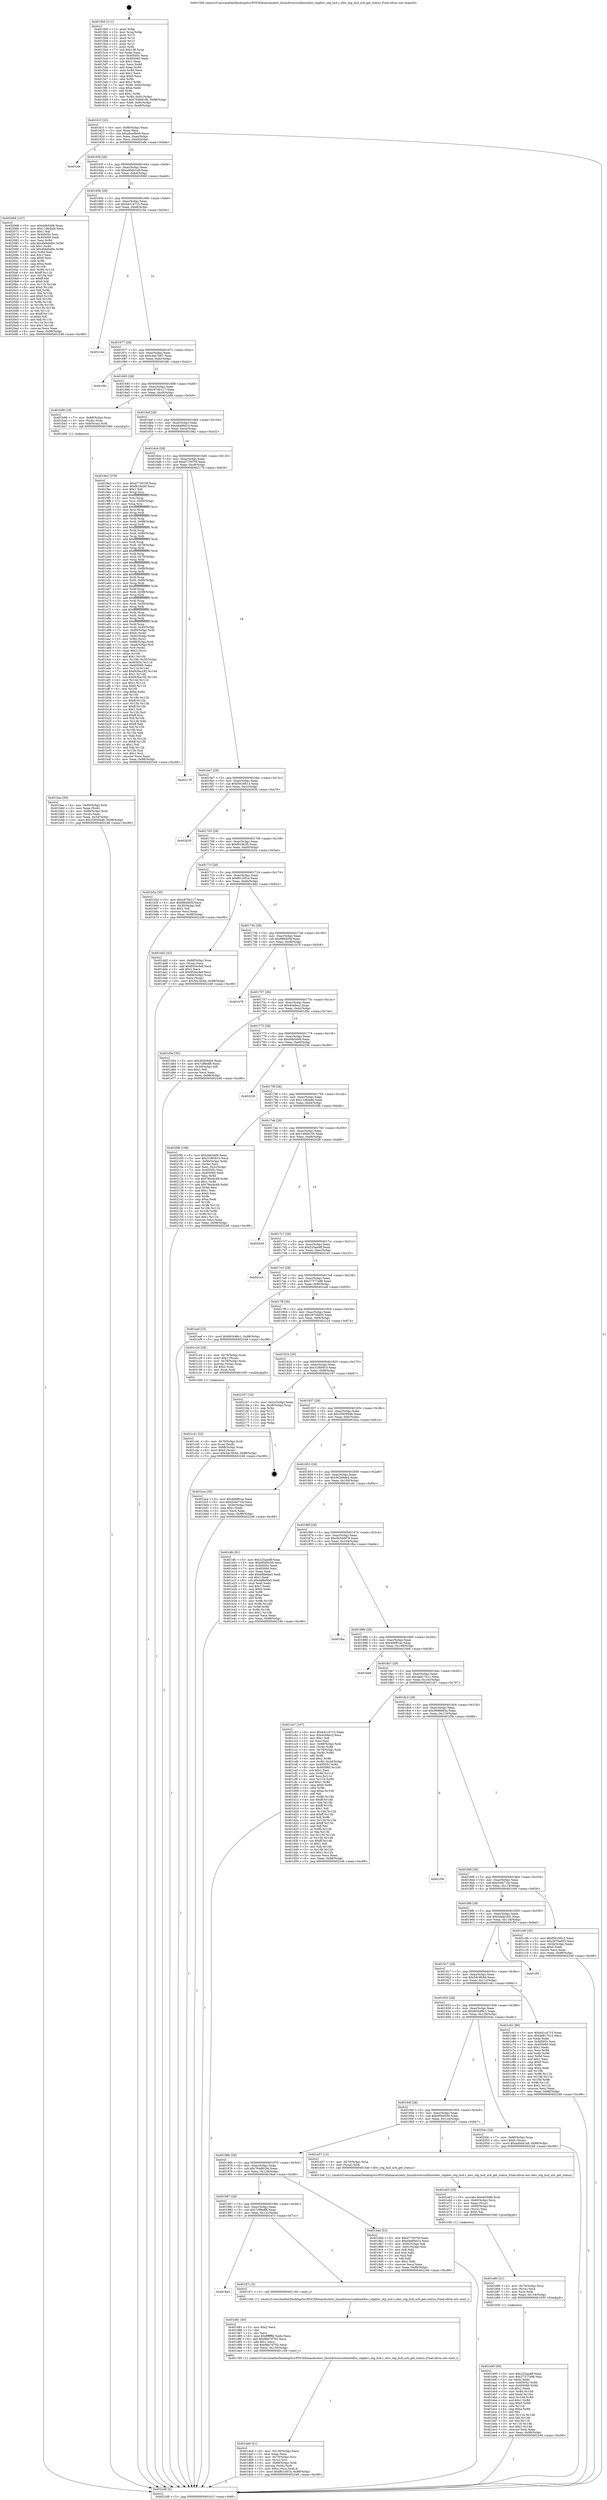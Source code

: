 digraph "0x4015b0" {
  label = "0x4015b0 (/mnt/c/Users/mathe/Desktop/tcc/POCII/binaries/extr_linuxdriversusbhostdwc_otgdwc_otg_hcd.c_dwc_otg_hcd_urb_get_status_Final-ollvm.out::main(0))"
  labelloc = "t"
  node[shape=record]

  Entry [label="",width=0.3,height=0.3,shape=circle,fillcolor=black,style=filled]
  "0x40161f" [label="{
     0x40161f [32]\l
     | [instrs]\l
     &nbsp;&nbsp;0x40161f \<+6\>: mov -0x98(%rbp),%eax\l
     &nbsp;&nbsp;0x401625 \<+2\>: mov %eax,%ecx\l
     &nbsp;&nbsp;0x401627 \<+6\>: sub $0xa8ce9bb9,%ecx\l
     &nbsp;&nbsp;0x40162d \<+6\>: mov %eax,-0xac(%rbp)\l
     &nbsp;&nbsp;0x401633 \<+6\>: mov %ecx,-0xb0(%rbp)\l
     &nbsp;&nbsp;0x401639 \<+6\>: je 0000000000401efe \<main+0x94e\>\l
  }"]
  "0x401efe" [label="{
     0x401efe\l
  }", style=dashed]
  "0x40163f" [label="{
     0x40163f [28]\l
     | [instrs]\l
     &nbsp;&nbsp;0x40163f \<+5\>: jmp 0000000000401644 \<main+0x94\>\l
     &nbsp;&nbsp;0x401644 \<+6\>: mov -0xac(%rbp),%eax\l
     &nbsp;&nbsp;0x40164a \<+5\>: sub $0xad0d41a8,%eax\l
     &nbsp;&nbsp;0x40164f \<+6\>: mov %eax,-0xb4(%rbp)\l
     &nbsp;&nbsp;0x401655 \<+6\>: je 0000000000402068 \<main+0xab8\>\l
  }"]
  Exit [label="",width=0.3,height=0.3,shape=circle,fillcolor=black,style=filled,peripheries=2]
  "0x402068" [label="{
     0x402068 [147]\l
     | [instrs]\l
     &nbsp;&nbsp;0x402068 \<+5\>: mov $0xd4b5406,%eax\l
     &nbsp;&nbsp;0x40206d \<+5\>: mov $0x11d64afd,%ecx\l
     &nbsp;&nbsp;0x402072 \<+2\>: mov $0x1,%dl\l
     &nbsp;&nbsp;0x402074 \<+7\>: mov 0x40505c,%esi\l
     &nbsp;&nbsp;0x40207b \<+7\>: mov 0x405060,%edi\l
     &nbsp;&nbsp;0x402082 \<+3\>: mov %esi,%r8d\l
     &nbsp;&nbsp;0x402085 \<+7\>: add $0x4b9ebd0c,%r8d\l
     &nbsp;&nbsp;0x40208c \<+4\>: sub $0x1,%r8d\l
     &nbsp;&nbsp;0x402090 \<+7\>: sub $0x4b9ebd0c,%r8d\l
     &nbsp;&nbsp;0x402097 \<+4\>: imul %r8d,%esi\l
     &nbsp;&nbsp;0x40209b \<+3\>: and $0x1,%esi\l
     &nbsp;&nbsp;0x40209e \<+3\>: cmp $0x0,%esi\l
     &nbsp;&nbsp;0x4020a1 \<+4\>: sete %r9b\l
     &nbsp;&nbsp;0x4020a5 \<+3\>: cmp $0xa,%edi\l
     &nbsp;&nbsp;0x4020a8 \<+4\>: setl %r10b\l
     &nbsp;&nbsp;0x4020ac \<+3\>: mov %r9b,%r11b\l
     &nbsp;&nbsp;0x4020af \<+4\>: xor $0xff,%r11b\l
     &nbsp;&nbsp;0x4020b3 \<+3\>: mov %r10b,%bl\l
     &nbsp;&nbsp;0x4020b6 \<+3\>: xor $0xff,%bl\l
     &nbsp;&nbsp;0x4020b9 \<+3\>: xor $0x0,%dl\l
     &nbsp;&nbsp;0x4020bc \<+3\>: mov %r11b,%r14b\l
     &nbsp;&nbsp;0x4020bf \<+4\>: and $0x0,%r14b\l
     &nbsp;&nbsp;0x4020c3 \<+3\>: and %dl,%r9b\l
     &nbsp;&nbsp;0x4020c6 \<+3\>: mov %bl,%r15b\l
     &nbsp;&nbsp;0x4020c9 \<+4\>: and $0x0,%r15b\l
     &nbsp;&nbsp;0x4020cd \<+3\>: and %dl,%r10b\l
     &nbsp;&nbsp;0x4020d0 \<+3\>: or %r9b,%r14b\l
     &nbsp;&nbsp;0x4020d3 \<+3\>: or %r10b,%r15b\l
     &nbsp;&nbsp;0x4020d6 \<+3\>: xor %r15b,%r14b\l
     &nbsp;&nbsp;0x4020d9 \<+3\>: or %bl,%r11b\l
     &nbsp;&nbsp;0x4020dc \<+4\>: xor $0xff,%r11b\l
     &nbsp;&nbsp;0x4020e0 \<+3\>: or $0x0,%dl\l
     &nbsp;&nbsp;0x4020e3 \<+3\>: and %dl,%r11b\l
     &nbsp;&nbsp;0x4020e6 \<+3\>: or %r11b,%r14b\l
     &nbsp;&nbsp;0x4020e9 \<+4\>: test $0x1,%r14b\l
     &nbsp;&nbsp;0x4020ed \<+3\>: cmovne %ecx,%eax\l
     &nbsp;&nbsp;0x4020f0 \<+6\>: mov %eax,-0x98(%rbp)\l
     &nbsp;&nbsp;0x4020f6 \<+5\>: jmp 0000000000402248 \<main+0xc98\>\l
  }"]
  "0x40165b" [label="{
     0x40165b [28]\l
     | [instrs]\l
     &nbsp;&nbsp;0x40165b \<+5\>: jmp 0000000000401660 \<main+0xb0\>\l
     &nbsp;&nbsp;0x401660 \<+6\>: mov -0xac(%rbp),%eax\l
     &nbsp;&nbsp;0x401666 \<+5\>: sub $0xb41c4715,%eax\l
     &nbsp;&nbsp;0x40166b \<+6\>: mov %eax,-0xb8(%rbp)\l
     &nbsp;&nbsp;0x401671 \<+6\>: je 00000000004021be \<main+0xc0e\>\l
  }"]
  "0x401e95" [label="{
     0x401e95 [90]\l
     | [instrs]\l
     &nbsp;&nbsp;0x401e95 \<+5\>: mov $0x225aa4ff,%eax\l
     &nbsp;&nbsp;0x401e9a \<+5\>: mov $0x27377a98,%esi\l
     &nbsp;&nbsp;0x401e9f \<+2\>: xor %edx,%edx\l
     &nbsp;&nbsp;0x401ea1 \<+8\>: mov 0x40505c,%r8d\l
     &nbsp;&nbsp;0x401ea9 \<+8\>: mov 0x405060,%r9d\l
     &nbsp;&nbsp;0x401eb1 \<+3\>: sub $0x1,%edx\l
     &nbsp;&nbsp;0x401eb4 \<+3\>: mov %r8d,%r10d\l
     &nbsp;&nbsp;0x401eb7 \<+3\>: add %edx,%r10d\l
     &nbsp;&nbsp;0x401eba \<+4\>: imul %r10d,%r8d\l
     &nbsp;&nbsp;0x401ebe \<+4\>: and $0x1,%r8d\l
     &nbsp;&nbsp;0x401ec2 \<+4\>: cmp $0x0,%r8d\l
     &nbsp;&nbsp;0x401ec6 \<+4\>: sete %r11b\l
     &nbsp;&nbsp;0x401eca \<+4\>: cmp $0xa,%r9d\l
     &nbsp;&nbsp;0x401ece \<+3\>: setl %bl\l
     &nbsp;&nbsp;0x401ed1 \<+3\>: mov %r11b,%r14b\l
     &nbsp;&nbsp;0x401ed4 \<+3\>: and %bl,%r14b\l
     &nbsp;&nbsp;0x401ed7 \<+3\>: xor %bl,%r11b\l
     &nbsp;&nbsp;0x401eda \<+3\>: or %r11b,%r14b\l
     &nbsp;&nbsp;0x401edd \<+4\>: test $0x1,%r14b\l
     &nbsp;&nbsp;0x401ee1 \<+3\>: cmovne %esi,%eax\l
     &nbsp;&nbsp;0x401ee4 \<+6\>: mov %eax,-0x98(%rbp)\l
     &nbsp;&nbsp;0x401eea \<+5\>: jmp 0000000000402248 \<main+0xc98\>\l
  }"]
  "0x4021be" [label="{
     0x4021be\l
  }", style=dashed]
  "0x401677" [label="{
     0x401677 [28]\l
     | [instrs]\l
     &nbsp;&nbsp;0x401677 \<+5\>: jmp 000000000040167c \<main+0xcc\>\l
     &nbsp;&nbsp;0x40167c \<+6\>: mov -0xac(%rbp),%eax\l
     &nbsp;&nbsp;0x401682 \<+5\>: sub $0xc4ab7b87,%eax\l
     &nbsp;&nbsp;0x401687 \<+6\>: mov %eax,-0xbc(%rbp)\l
     &nbsp;&nbsp;0x40168d \<+6\>: je 0000000000401fdc \<main+0xa2c\>\l
  }"]
  "0x401e80" [label="{
     0x401e80 [21]\l
     | [instrs]\l
     &nbsp;&nbsp;0x401e80 \<+4\>: mov -0x70(%rbp),%rcx\l
     &nbsp;&nbsp;0x401e84 \<+3\>: mov (%rcx),%rcx\l
     &nbsp;&nbsp;0x401e87 \<+3\>: mov %rcx,%rdi\l
     &nbsp;&nbsp;0x401e8a \<+6\>: mov %eax,-0x134(%rbp)\l
     &nbsp;&nbsp;0x401e90 \<+5\>: call 0000000000401030 \<free@plt\>\l
     | [calls]\l
     &nbsp;&nbsp;0x401030 \{1\} (unknown)\l
  }"]
  "0x401fdc" [label="{
     0x401fdc\l
  }", style=dashed]
  "0x401693" [label="{
     0x401693 [28]\l
     | [instrs]\l
     &nbsp;&nbsp;0x401693 \<+5\>: jmp 0000000000401698 \<main+0xe8\>\l
     &nbsp;&nbsp;0x401698 \<+6\>: mov -0xac(%rbp),%eax\l
     &nbsp;&nbsp;0x40169e \<+5\>: sub $0xc870b117,%eax\l
     &nbsp;&nbsp;0x4016a3 \<+6\>: mov %eax,-0xc0(%rbp)\l
     &nbsp;&nbsp;0x4016a9 \<+6\>: je 0000000000401b99 \<main+0x5e9\>\l
  }"]
  "0x401e63" [label="{
     0x401e63 [29]\l
     | [instrs]\l
     &nbsp;&nbsp;0x401e63 \<+10\>: movabs $0x4030d6,%rdi\l
     &nbsp;&nbsp;0x401e6d \<+4\>: mov -0x60(%rbp),%rcx\l
     &nbsp;&nbsp;0x401e71 \<+2\>: mov %eax,(%rcx)\l
     &nbsp;&nbsp;0x401e73 \<+4\>: mov -0x60(%rbp),%rcx\l
     &nbsp;&nbsp;0x401e77 \<+2\>: mov (%rcx),%esi\l
     &nbsp;&nbsp;0x401e79 \<+2\>: mov $0x0,%al\l
     &nbsp;&nbsp;0x401e7b \<+5\>: call 0000000000401040 \<printf@plt\>\l
     | [calls]\l
     &nbsp;&nbsp;0x401040 \{1\} (unknown)\l
  }"]
  "0x401b99" [label="{
     0x401b99 [19]\l
     | [instrs]\l
     &nbsp;&nbsp;0x401b99 \<+7\>: mov -0x88(%rbp),%rax\l
     &nbsp;&nbsp;0x401ba0 \<+3\>: mov (%rax),%rax\l
     &nbsp;&nbsp;0x401ba3 \<+4\>: mov 0x8(%rax),%rdi\l
     &nbsp;&nbsp;0x401ba7 \<+5\>: call 0000000000401060 \<atoi@plt\>\l
     | [calls]\l
     &nbsp;&nbsp;0x401060 \{1\} (unknown)\l
  }"]
  "0x4016af" [label="{
     0x4016af [28]\l
     | [instrs]\l
     &nbsp;&nbsp;0x4016af \<+5\>: jmp 00000000004016b4 \<main+0x104\>\l
     &nbsp;&nbsp;0x4016b4 \<+6\>: mov -0xac(%rbp),%eax\l
     &nbsp;&nbsp;0x4016ba \<+5\>: sub $0xd4a69d14,%eax\l
     &nbsp;&nbsp;0x4016bf \<+6\>: mov %eax,-0xc4(%rbp)\l
     &nbsp;&nbsp;0x4016c5 \<+6\>: je 00000000004019e2 \<main+0x432\>\l
  }"]
  "0x401da9" [label="{
     0x401da9 [41]\l
     | [instrs]\l
     &nbsp;&nbsp;0x401da9 \<+6\>: mov -0x130(%rbp),%ecx\l
     &nbsp;&nbsp;0x401daf \<+3\>: imul %eax,%ecx\l
     &nbsp;&nbsp;0x401db2 \<+4\>: mov -0x70(%rbp),%rsi\l
     &nbsp;&nbsp;0x401db6 \<+3\>: mov (%rsi),%rsi\l
     &nbsp;&nbsp;0x401db9 \<+4\>: mov -0x68(%rbp),%rdi\l
     &nbsp;&nbsp;0x401dbd \<+3\>: movslq (%rdi),%rdi\l
     &nbsp;&nbsp;0x401dc0 \<+3\>: mov %ecx,(%rsi,%rdi,4)\l
     &nbsp;&nbsp;0x401dc3 \<+10\>: movl $0xf81c0f1d,-0x98(%rbp)\l
     &nbsp;&nbsp;0x401dcd \<+5\>: jmp 0000000000402248 \<main+0xc98\>\l
  }"]
  "0x4019e2" [label="{
     0x4019e2 [376]\l
     | [instrs]\l
     &nbsp;&nbsp;0x4019e2 \<+5\>: mov $0xd775070f,%eax\l
     &nbsp;&nbsp;0x4019e7 \<+5\>: mov $0xf61fe2f5,%ecx\l
     &nbsp;&nbsp;0x4019ec \<+2\>: mov $0x1,%dl\l
     &nbsp;&nbsp;0x4019ee \<+3\>: mov %rsp,%rsi\l
     &nbsp;&nbsp;0x4019f1 \<+4\>: add $0xfffffffffffffff0,%rsi\l
     &nbsp;&nbsp;0x4019f5 \<+3\>: mov %rsi,%rsp\l
     &nbsp;&nbsp;0x4019f8 \<+7\>: mov %rsi,-0x90(%rbp)\l
     &nbsp;&nbsp;0x4019ff \<+3\>: mov %rsp,%rsi\l
     &nbsp;&nbsp;0x401a02 \<+4\>: add $0xfffffffffffffff0,%rsi\l
     &nbsp;&nbsp;0x401a06 \<+3\>: mov %rsi,%rsp\l
     &nbsp;&nbsp;0x401a09 \<+3\>: mov %rsp,%rdi\l
     &nbsp;&nbsp;0x401a0c \<+4\>: add $0xfffffffffffffff0,%rdi\l
     &nbsp;&nbsp;0x401a10 \<+3\>: mov %rdi,%rsp\l
     &nbsp;&nbsp;0x401a13 \<+7\>: mov %rdi,-0x88(%rbp)\l
     &nbsp;&nbsp;0x401a1a \<+3\>: mov %rsp,%rdi\l
     &nbsp;&nbsp;0x401a1d \<+4\>: add $0xfffffffffffffff0,%rdi\l
     &nbsp;&nbsp;0x401a21 \<+3\>: mov %rdi,%rsp\l
     &nbsp;&nbsp;0x401a24 \<+4\>: mov %rdi,-0x80(%rbp)\l
     &nbsp;&nbsp;0x401a28 \<+3\>: mov %rsp,%rdi\l
     &nbsp;&nbsp;0x401a2b \<+4\>: add $0xfffffffffffffff0,%rdi\l
     &nbsp;&nbsp;0x401a2f \<+3\>: mov %rdi,%rsp\l
     &nbsp;&nbsp;0x401a32 \<+4\>: mov %rdi,-0x78(%rbp)\l
     &nbsp;&nbsp;0x401a36 \<+3\>: mov %rsp,%rdi\l
     &nbsp;&nbsp;0x401a39 \<+4\>: add $0xfffffffffffffff0,%rdi\l
     &nbsp;&nbsp;0x401a3d \<+3\>: mov %rdi,%rsp\l
     &nbsp;&nbsp;0x401a40 \<+4\>: mov %rdi,-0x70(%rbp)\l
     &nbsp;&nbsp;0x401a44 \<+3\>: mov %rsp,%rdi\l
     &nbsp;&nbsp;0x401a47 \<+4\>: add $0xfffffffffffffff0,%rdi\l
     &nbsp;&nbsp;0x401a4b \<+3\>: mov %rdi,%rsp\l
     &nbsp;&nbsp;0x401a4e \<+4\>: mov %rdi,-0x68(%rbp)\l
     &nbsp;&nbsp;0x401a52 \<+3\>: mov %rsp,%rdi\l
     &nbsp;&nbsp;0x401a55 \<+4\>: add $0xfffffffffffffff0,%rdi\l
     &nbsp;&nbsp;0x401a59 \<+3\>: mov %rdi,%rsp\l
     &nbsp;&nbsp;0x401a5c \<+4\>: mov %rdi,-0x60(%rbp)\l
     &nbsp;&nbsp;0x401a60 \<+3\>: mov %rsp,%rdi\l
     &nbsp;&nbsp;0x401a63 \<+4\>: add $0xfffffffffffffff0,%rdi\l
     &nbsp;&nbsp;0x401a67 \<+3\>: mov %rdi,%rsp\l
     &nbsp;&nbsp;0x401a6a \<+4\>: mov %rdi,-0x58(%rbp)\l
     &nbsp;&nbsp;0x401a6e \<+3\>: mov %rsp,%rdi\l
     &nbsp;&nbsp;0x401a71 \<+4\>: add $0xfffffffffffffff0,%rdi\l
     &nbsp;&nbsp;0x401a75 \<+3\>: mov %rdi,%rsp\l
     &nbsp;&nbsp;0x401a78 \<+4\>: mov %rdi,-0x50(%rbp)\l
     &nbsp;&nbsp;0x401a7c \<+3\>: mov %rsp,%rdi\l
     &nbsp;&nbsp;0x401a7f \<+4\>: add $0xfffffffffffffff0,%rdi\l
     &nbsp;&nbsp;0x401a83 \<+3\>: mov %rdi,%rsp\l
     &nbsp;&nbsp;0x401a86 \<+4\>: mov %rdi,-0x48(%rbp)\l
     &nbsp;&nbsp;0x401a8a \<+3\>: mov %rsp,%rdi\l
     &nbsp;&nbsp;0x401a8d \<+4\>: add $0xfffffffffffffff0,%rdi\l
     &nbsp;&nbsp;0x401a91 \<+3\>: mov %rdi,%rsp\l
     &nbsp;&nbsp;0x401a94 \<+4\>: mov %rdi,-0x40(%rbp)\l
     &nbsp;&nbsp;0x401a98 \<+7\>: mov -0x90(%rbp),%rdi\l
     &nbsp;&nbsp;0x401a9f \<+6\>: movl $0x0,(%rdi)\l
     &nbsp;&nbsp;0x401aa5 \<+7\>: mov -0x9c(%rbp),%r8d\l
     &nbsp;&nbsp;0x401aac \<+3\>: mov %r8d,(%rsi)\l
     &nbsp;&nbsp;0x401aaf \<+7\>: mov -0x88(%rbp),%rdi\l
     &nbsp;&nbsp;0x401ab6 \<+7\>: mov -0xa8(%rbp),%r9\l
     &nbsp;&nbsp;0x401abd \<+3\>: mov %r9,(%rdi)\l
     &nbsp;&nbsp;0x401ac0 \<+3\>: cmpl $0x2,(%rsi)\l
     &nbsp;&nbsp;0x401ac3 \<+4\>: setne %r10b\l
     &nbsp;&nbsp;0x401ac7 \<+4\>: and $0x1,%r10b\l
     &nbsp;&nbsp;0x401acb \<+4\>: mov %r10b,-0x35(%rbp)\l
     &nbsp;&nbsp;0x401acf \<+8\>: mov 0x40505c,%r11d\l
     &nbsp;&nbsp;0x401ad7 \<+7\>: mov 0x405060,%ebx\l
     &nbsp;&nbsp;0x401ade \<+3\>: mov %r11d,%r14d\l
     &nbsp;&nbsp;0x401ae1 \<+7\>: add $0xf43ba182,%r14d\l
     &nbsp;&nbsp;0x401ae8 \<+4\>: sub $0x1,%r14d\l
     &nbsp;&nbsp;0x401aec \<+7\>: sub $0xf43ba182,%r14d\l
     &nbsp;&nbsp;0x401af3 \<+4\>: imul %r14d,%r11d\l
     &nbsp;&nbsp;0x401af7 \<+4\>: and $0x1,%r11d\l
     &nbsp;&nbsp;0x401afb \<+4\>: cmp $0x0,%r11d\l
     &nbsp;&nbsp;0x401aff \<+4\>: sete %r10b\l
     &nbsp;&nbsp;0x401b03 \<+3\>: cmp $0xa,%ebx\l
     &nbsp;&nbsp;0x401b06 \<+4\>: setl %r15b\l
     &nbsp;&nbsp;0x401b0a \<+3\>: mov %r10b,%r12b\l
     &nbsp;&nbsp;0x401b0d \<+4\>: xor $0xff,%r12b\l
     &nbsp;&nbsp;0x401b11 \<+3\>: mov %r15b,%r13b\l
     &nbsp;&nbsp;0x401b14 \<+4\>: xor $0xff,%r13b\l
     &nbsp;&nbsp;0x401b18 \<+3\>: xor $0x1,%dl\l
     &nbsp;&nbsp;0x401b1b \<+3\>: mov %r12b,%sil\l
     &nbsp;&nbsp;0x401b1e \<+4\>: and $0xff,%sil\l
     &nbsp;&nbsp;0x401b22 \<+3\>: and %dl,%r10b\l
     &nbsp;&nbsp;0x401b25 \<+3\>: mov %r13b,%dil\l
     &nbsp;&nbsp;0x401b28 \<+4\>: and $0xff,%dil\l
     &nbsp;&nbsp;0x401b2c \<+3\>: and %dl,%r15b\l
     &nbsp;&nbsp;0x401b2f \<+3\>: or %r10b,%sil\l
     &nbsp;&nbsp;0x401b32 \<+3\>: or %r15b,%dil\l
     &nbsp;&nbsp;0x401b35 \<+3\>: xor %dil,%sil\l
     &nbsp;&nbsp;0x401b38 \<+3\>: or %r13b,%r12b\l
     &nbsp;&nbsp;0x401b3b \<+4\>: xor $0xff,%r12b\l
     &nbsp;&nbsp;0x401b3f \<+3\>: or $0x1,%dl\l
     &nbsp;&nbsp;0x401b42 \<+3\>: and %dl,%r12b\l
     &nbsp;&nbsp;0x401b45 \<+3\>: or %r12b,%sil\l
     &nbsp;&nbsp;0x401b48 \<+4\>: test $0x1,%sil\l
     &nbsp;&nbsp;0x401b4c \<+3\>: cmovne %ecx,%eax\l
     &nbsp;&nbsp;0x401b4f \<+6\>: mov %eax,-0x98(%rbp)\l
     &nbsp;&nbsp;0x401b55 \<+5\>: jmp 0000000000402248 \<main+0xc98\>\l
  }"]
  "0x4016cb" [label="{
     0x4016cb [28]\l
     | [instrs]\l
     &nbsp;&nbsp;0x4016cb \<+5\>: jmp 00000000004016d0 \<main+0x120\>\l
     &nbsp;&nbsp;0x4016d0 \<+6\>: mov -0xac(%rbp),%eax\l
     &nbsp;&nbsp;0x4016d6 \<+5\>: sub $0xd775070f,%eax\l
     &nbsp;&nbsp;0x4016db \<+6\>: mov %eax,-0xc8(%rbp)\l
     &nbsp;&nbsp;0x4016e1 \<+6\>: je 0000000000402179 \<main+0xbc9\>\l
  }"]
  "0x401d81" [label="{
     0x401d81 [40]\l
     | [instrs]\l
     &nbsp;&nbsp;0x401d81 \<+5\>: mov $0x2,%ecx\l
     &nbsp;&nbsp;0x401d86 \<+1\>: cltd\l
     &nbsp;&nbsp;0x401d87 \<+2\>: idiv %ecx\l
     &nbsp;&nbsp;0x401d89 \<+6\>: imul $0xfffffffe,%edx,%ecx\l
     &nbsp;&nbsp;0x401d8f \<+6\>: add $0x86e7d792,%ecx\l
     &nbsp;&nbsp;0x401d95 \<+3\>: add $0x1,%ecx\l
     &nbsp;&nbsp;0x401d98 \<+6\>: sub $0x86e7d792,%ecx\l
     &nbsp;&nbsp;0x401d9e \<+6\>: mov %ecx,-0x130(%rbp)\l
     &nbsp;&nbsp;0x401da4 \<+5\>: call 0000000000401160 \<next_i\>\l
     | [calls]\l
     &nbsp;&nbsp;0x401160 \{1\} (/mnt/c/Users/mathe/Desktop/tcc/POCII/binaries/extr_linuxdriversusbhostdwc_otgdwc_otg_hcd.c_dwc_otg_hcd_urb_get_status_Final-ollvm.out::next_i)\l
  }"]
  "0x402179" [label="{
     0x402179\l
  }", style=dashed]
  "0x4016e7" [label="{
     0x4016e7 [28]\l
     | [instrs]\l
     &nbsp;&nbsp;0x4016e7 \<+5\>: jmp 00000000004016ec \<main+0x13c\>\l
     &nbsp;&nbsp;0x4016ec \<+6\>: mov -0xac(%rbp),%eax\l
     &nbsp;&nbsp;0x4016f2 \<+5\>: sub $0xf5616613,%eax\l
     &nbsp;&nbsp;0x4016f7 \<+6\>: mov %eax,-0xcc(%rbp)\l
     &nbsp;&nbsp;0x4016fd \<+6\>: je 0000000000402029 \<main+0xa79\>\l
  }"]
  "0x4019a3" [label="{
     0x4019a3\l
  }", style=dashed]
  "0x402029" [label="{
     0x402029\l
  }", style=dashed]
  "0x401703" [label="{
     0x401703 [28]\l
     | [instrs]\l
     &nbsp;&nbsp;0x401703 \<+5\>: jmp 0000000000401708 \<main+0x158\>\l
     &nbsp;&nbsp;0x401708 \<+6\>: mov -0xac(%rbp),%eax\l
     &nbsp;&nbsp;0x40170e \<+5\>: sub $0xf61fe2f5,%eax\l
     &nbsp;&nbsp;0x401713 \<+6\>: mov %eax,-0xd0(%rbp)\l
     &nbsp;&nbsp;0x401719 \<+6\>: je 0000000000401b5a \<main+0x5aa\>\l
  }"]
  "0x401d7c" [label="{
     0x401d7c [5]\l
     | [instrs]\l
     &nbsp;&nbsp;0x401d7c \<+5\>: call 0000000000401160 \<next_i\>\l
     | [calls]\l
     &nbsp;&nbsp;0x401160 \{1\} (/mnt/c/Users/mathe/Desktop/tcc/POCII/binaries/extr_linuxdriversusbhostdwc_otgdwc_otg_hcd.c_dwc_otg_hcd_urb_get_status_Final-ollvm.out::next_i)\l
  }"]
  "0x401b5a" [label="{
     0x401b5a [30]\l
     | [instrs]\l
     &nbsp;&nbsp;0x401b5a \<+5\>: mov $0xc870b117,%eax\l
     &nbsp;&nbsp;0x401b5f \<+5\>: mov $0xf9f4405f,%ecx\l
     &nbsp;&nbsp;0x401b64 \<+3\>: mov -0x35(%rbp),%dl\l
     &nbsp;&nbsp;0x401b67 \<+3\>: test $0x1,%dl\l
     &nbsp;&nbsp;0x401b6a \<+3\>: cmovne %ecx,%eax\l
     &nbsp;&nbsp;0x401b6d \<+6\>: mov %eax,-0x98(%rbp)\l
     &nbsp;&nbsp;0x401b73 \<+5\>: jmp 0000000000402248 \<main+0xc98\>\l
  }"]
  "0x40171f" [label="{
     0x40171f [28]\l
     | [instrs]\l
     &nbsp;&nbsp;0x40171f \<+5\>: jmp 0000000000401724 \<main+0x174\>\l
     &nbsp;&nbsp;0x401724 \<+6\>: mov -0xac(%rbp),%eax\l
     &nbsp;&nbsp;0x40172a \<+5\>: sub $0xf81c0f1d,%eax\l
     &nbsp;&nbsp;0x40172f \<+6\>: mov %eax,-0xd4(%rbp)\l
     &nbsp;&nbsp;0x401735 \<+6\>: je 0000000000401dd2 \<main+0x822\>\l
  }"]
  "0x401c41" [label="{
     0x401c41 [32]\l
     | [instrs]\l
     &nbsp;&nbsp;0x401c41 \<+4\>: mov -0x70(%rbp),%rdi\l
     &nbsp;&nbsp;0x401c45 \<+3\>: mov %rax,(%rdi)\l
     &nbsp;&nbsp;0x401c48 \<+4\>: mov -0x68(%rbp),%rax\l
     &nbsp;&nbsp;0x401c4c \<+6\>: movl $0x0,(%rax)\l
     &nbsp;&nbsp;0x401c52 \<+10\>: movl $0x5dc3fc6d,-0x98(%rbp)\l
     &nbsp;&nbsp;0x401c5c \<+5\>: jmp 0000000000402248 \<main+0xc98\>\l
  }"]
  "0x401dd2" [label="{
     0x401dd2 [42]\l
     | [instrs]\l
     &nbsp;&nbsp;0x401dd2 \<+4\>: mov -0x68(%rbp),%rax\l
     &nbsp;&nbsp;0x401dd6 \<+2\>: mov (%rax),%ecx\l
     &nbsp;&nbsp;0x401dd8 \<+6\>: add $0x855ec6ef,%ecx\l
     &nbsp;&nbsp;0x401dde \<+3\>: add $0x1,%ecx\l
     &nbsp;&nbsp;0x401de1 \<+6\>: sub $0x855ec6ef,%ecx\l
     &nbsp;&nbsp;0x401de7 \<+4\>: mov -0x68(%rbp),%rax\l
     &nbsp;&nbsp;0x401deb \<+2\>: mov %ecx,(%rax)\l
     &nbsp;&nbsp;0x401ded \<+10\>: movl $0x5dc3fc6d,-0x98(%rbp)\l
     &nbsp;&nbsp;0x401df7 \<+5\>: jmp 0000000000402248 \<main+0xc98\>\l
  }"]
  "0x40173b" [label="{
     0x40173b [28]\l
     | [instrs]\l
     &nbsp;&nbsp;0x40173b \<+5\>: jmp 0000000000401740 \<main+0x190\>\l
     &nbsp;&nbsp;0x401740 \<+6\>: mov -0xac(%rbp),%eax\l
     &nbsp;&nbsp;0x401746 \<+5\>: sub $0xf9f4405f,%eax\l
     &nbsp;&nbsp;0x40174b \<+6\>: mov %eax,-0xd8(%rbp)\l
     &nbsp;&nbsp;0x401751 \<+6\>: je 0000000000401b78 \<main+0x5c8\>\l
  }"]
  "0x401bac" [label="{
     0x401bac [30]\l
     | [instrs]\l
     &nbsp;&nbsp;0x401bac \<+4\>: mov -0x80(%rbp),%rdi\l
     &nbsp;&nbsp;0x401bb0 \<+2\>: mov %eax,(%rdi)\l
     &nbsp;&nbsp;0x401bb2 \<+4\>: mov -0x80(%rbp),%rdi\l
     &nbsp;&nbsp;0x401bb6 \<+2\>: mov (%rdi),%eax\l
     &nbsp;&nbsp;0x401bb8 \<+3\>: mov %eax,-0x34(%rbp)\l
     &nbsp;&nbsp;0x401bbb \<+10\>: movl $0x359304d6,-0x98(%rbp)\l
     &nbsp;&nbsp;0x401bc5 \<+5\>: jmp 0000000000402248 \<main+0xc98\>\l
  }"]
  "0x401b78" [label="{
     0x401b78\l
  }", style=dashed]
  "0x401757" [label="{
     0x401757 [28]\l
     | [instrs]\l
     &nbsp;&nbsp;0x401757 \<+5\>: jmp 000000000040175c \<main+0x1ac\>\l
     &nbsp;&nbsp;0x40175c \<+6\>: mov -0xac(%rbp),%eax\l
     &nbsp;&nbsp;0x401762 \<+5\>: sub $0x4cb9ec2,%eax\l
     &nbsp;&nbsp;0x401767 \<+6\>: mov %eax,-0xdc(%rbp)\l
     &nbsp;&nbsp;0x40176d \<+6\>: je 0000000000401d5e \<main+0x7ae\>\l
  }"]
  "0x4015b0" [label="{
     0x4015b0 [111]\l
     | [instrs]\l
     &nbsp;&nbsp;0x4015b0 \<+1\>: push %rbp\l
     &nbsp;&nbsp;0x4015b1 \<+3\>: mov %rsp,%rbp\l
     &nbsp;&nbsp;0x4015b4 \<+2\>: push %r15\l
     &nbsp;&nbsp;0x4015b6 \<+2\>: push %r14\l
     &nbsp;&nbsp;0x4015b8 \<+2\>: push %r13\l
     &nbsp;&nbsp;0x4015ba \<+2\>: push %r12\l
     &nbsp;&nbsp;0x4015bc \<+1\>: push %rbx\l
     &nbsp;&nbsp;0x4015bd \<+7\>: sub $0x138,%rsp\l
     &nbsp;&nbsp;0x4015c4 \<+2\>: xor %eax,%eax\l
     &nbsp;&nbsp;0x4015c6 \<+7\>: mov 0x40505c,%ecx\l
     &nbsp;&nbsp;0x4015cd \<+7\>: mov 0x405060,%edx\l
     &nbsp;&nbsp;0x4015d4 \<+3\>: sub $0x1,%eax\l
     &nbsp;&nbsp;0x4015d7 \<+3\>: mov %ecx,%r8d\l
     &nbsp;&nbsp;0x4015da \<+3\>: add %eax,%r8d\l
     &nbsp;&nbsp;0x4015dd \<+4\>: imul %r8d,%ecx\l
     &nbsp;&nbsp;0x4015e1 \<+3\>: and $0x1,%ecx\l
     &nbsp;&nbsp;0x4015e4 \<+3\>: cmp $0x0,%ecx\l
     &nbsp;&nbsp;0x4015e7 \<+4\>: sete %r9b\l
     &nbsp;&nbsp;0x4015eb \<+4\>: and $0x1,%r9b\l
     &nbsp;&nbsp;0x4015ef \<+7\>: mov %r9b,-0x92(%rbp)\l
     &nbsp;&nbsp;0x4015f6 \<+3\>: cmp $0xa,%edx\l
     &nbsp;&nbsp;0x4015f9 \<+4\>: setl %r9b\l
     &nbsp;&nbsp;0x4015fd \<+4\>: and $0x1,%r9b\l
     &nbsp;&nbsp;0x401601 \<+7\>: mov %r9b,-0x91(%rbp)\l
     &nbsp;&nbsp;0x401608 \<+10\>: movl $0x764d819d,-0x98(%rbp)\l
     &nbsp;&nbsp;0x401612 \<+6\>: mov %edi,-0x9c(%rbp)\l
     &nbsp;&nbsp;0x401618 \<+7\>: mov %rsi,-0xa8(%rbp)\l
  }"]
  "0x401d5e" [label="{
     0x401d5e [30]\l
     | [instrs]\l
     &nbsp;&nbsp;0x401d5e \<+5\>: mov $0x362b9de4,%eax\l
     &nbsp;&nbsp;0x401d63 \<+5\>: mov $0x7cf9edf8,%ecx\l
     &nbsp;&nbsp;0x401d68 \<+3\>: mov -0x2d(%rbp),%dl\l
     &nbsp;&nbsp;0x401d6b \<+3\>: test $0x1,%dl\l
     &nbsp;&nbsp;0x401d6e \<+3\>: cmovne %ecx,%eax\l
     &nbsp;&nbsp;0x401d71 \<+6\>: mov %eax,-0x98(%rbp)\l
     &nbsp;&nbsp;0x401d77 \<+5\>: jmp 0000000000402248 \<main+0xc98\>\l
  }"]
  "0x401773" [label="{
     0x401773 [28]\l
     | [instrs]\l
     &nbsp;&nbsp;0x401773 \<+5\>: jmp 0000000000401778 \<main+0x1c8\>\l
     &nbsp;&nbsp;0x401778 \<+6\>: mov -0xac(%rbp),%eax\l
     &nbsp;&nbsp;0x40177e \<+5\>: sub $0xd4b5406,%eax\l
     &nbsp;&nbsp;0x401783 \<+6\>: mov %eax,-0xe0(%rbp)\l
     &nbsp;&nbsp;0x401789 \<+6\>: je 0000000000402230 \<main+0xc80\>\l
  }"]
  "0x402248" [label="{
     0x402248 [5]\l
     | [instrs]\l
     &nbsp;&nbsp;0x402248 \<+5\>: jmp 000000000040161f \<main+0x6f\>\l
  }"]
  "0x402230" [label="{
     0x402230\l
  }", style=dashed]
  "0x40178f" [label="{
     0x40178f [28]\l
     | [instrs]\l
     &nbsp;&nbsp;0x40178f \<+5\>: jmp 0000000000401794 \<main+0x1e4\>\l
     &nbsp;&nbsp;0x401794 \<+6\>: mov -0xac(%rbp),%eax\l
     &nbsp;&nbsp;0x40179a \<+5\>: sub $0x11d64afd,%eax\l
     &nbsp;&nbsp;0x40179f \<+6\>: mov %eax,-0xe4(%rbp)\l
     &nbsp;&nbsp;0x4017a5 \<+6\>: je 00000000004020fb \<main+0xb4b\>\l
  }"]
  "0x401987" [label="{
     0x401987 [28]\l
     | [instrs]\l
     &nbsp;&nbsp;0x401987 \<+5\>: jmp 000000000040198c \<main+0x3dc\>\l
     &nbsp;&nbsp;0x40198c \<+6\>: mov -0xac(%rbp),%eax\l
     &nbsp;&nbsp;0x401992 \<+5\>: sub $0x7cf9edf8,%eax\l
     &nbsp;&nbsp;0x401997 \<+6\>: mov %eax,-0x12c(%rbp)\l
     &nbsp;&nbsp;0x40199d \<+6\>: je 0000000000401d7c \<main+0x7cc\>\l
  }"]
  "0x4020fb" [label="{
     0x4020fb [108]\l
     | [instrs]\l
     &nbsp;&nbsp;0x4020fb \<+5\>: mov $0xd4b5406,%eax\l
     &nbsp;&nbsp;0x402100 \<+5\>: mov $0x31f60910,%ecx\l
     &nbsp;&nbsp;0x402105 \<+7\>: mov -0x90(%rbp),%rdx\l
     &nbsp;&nbsp;0x40210c \<+2\>: mov (%rdx),%esi\l
     &nbsp;&nbsp;0x40210e \<+3\>: mov %esi,-0x2c(%rbp)\l
     &nbsp;&nbsp;0x402111 \<+7\>: mov 0x40505c,%esi\l
     &nbsp;&nbsp;0x402118 \<+7\>: mov 0x405060,%edi\l
     &nbsp;&nbsp;0x40211f \<+3\>: mov %esi,%r8d\l
     &nbsp;&nbsp;0x402122 \<+7\>: sub $0x78ecbc69,%r8d\l
     &nbsp;&nbsp;0x402129 \<+4\>: sub $0x1,%r8d\l
     &nbsp;&nbsp;0x40212d \<+7\>: add $0x78ecbc69,%r8d\l
     &nbsp;&nbsp;0x402134 \<+4\>: imul %r8d,%esi\l
     &nbsp;&nbsp;0x402138 \<+3\>: and $0x1,%esi\l
     &nbsp;&nbsp;0x40213b \<+3\>: cmp $0x0,%esi\l
     &nbsp;&nbsp;0x40213e \<+4\>: sete %r9b\l
     &nbsp;&nbsp;0x402142 \<+3\>: cmp $0xa,%edi\l
     &nbsp;&nbsp;0x402145 \<+4\>: setl %r10b\l
     &nbsp;&nbsp;0x402149 \<+3\>: mov %r9b,%r11b\l
     &nbsp;&nbsp;0x40214c \<+3\>: and %r10b,%r11b\l
     &nbsp;&nbsp;0x40214f \<+3\>: xor %r10b,%r9b\l
     &nbsp;&nbsp;0x402152 \<+3\>: or %r9b,%r11b\l
     &nbsp;&nbsp;0x402155 \<+4\>: test $0x1,%r11b\l
     &nbsp;&nbsp;0x402159 \<+3\>: cmovne %ecx,%eax\l
     &nbsp;&nbsp;0x40215c \<+6\>: mov %eax,-0x98(%rbp)\l
     &nbsp;&nbsp;0x402162 \<+5\>: jmp 0000000000402248 \<main+0xc98\>\l
  }"]
  "0x4017ab" [label="{
     0x4017ab [28]\l
     | [instrs]\l
     &nbsp;&nbsp;0x4017ab \<+5\>: jmp 00000000004017b0 \<main+0x200\>\l
     &nbsp;&nbsp;0x4017b0 \<+6\>: mov -0xac(%rbp),%eax\l
     &nbsp;&nbsp;0x4017b6 \<+5\>: sub $0x1480d155,%eax\l
     &nbsp;&nbsp;0x4017bb \<+6\>: mov %eax,-0xe8(%rbp)\l
     &nbsp;&nbsp;0x4017c1 \<+6\>: je 0000000000402038 \<main+0xa88\>\l
  }"]
  "0x4019ad" [label="{
     0x4019ad [53]\l
     | [instrs]\l
     &nbsp;&nbsp;0x4019ad \<+5\>: mov $0xd775070f,%eax\l
     &nbsp;&nbsp;0x4019b2 \<+5\>: mov $0xd4a69d14,%ecx\l
     &nbsp;&nbsp;0x4019b7 \<+6\>: mov -0x92(%rbp),%dl\l
     &nbsp;&nbsp;0x4019bd \<+7\>: mov -0x91(%rbp),%sil\l
     &nbsp;&nbsp;0x4019c4 \<+3\>: mov %dl,%dil\l
     &nbsp;&nbsp;0x4019c7 \<+3\>: and %sil,%dil\l
     &nbsp;&nbsp;0x4019ca \<+3\>: xor %sil,%dl\l
     &nbsp;&nbsp;0x4019cd \<+3\>: or %dl,%dil\l
     &nbsp;&nbsp;0x4019d0 \<+4\>: test $0x1,%dil\l
     &nbsp;&nbsp;0x4019d4 \<+3\>: cmovne %ecx,%eax\l
     &nbsp;&nbsp;0x4019d7 \<+6\>: mov %eax,-0x98(%rbp)\l
     &nbsp;&nbsp;0x4019dd \<+5\>: jmp 0000000000402248 \<main+0xc98\>\l
  }"]
  "0x402038" [label="{
     0x402038\l
  }", style=dashed]
  "0x4017c7" [label="{
     0x4017c7 [28]\l
     | [instrs]\l
     &nbsp;&nbsp;0x4017c7 \<+5\>: jmp 00000000004017cc \<main+0x21c\>\l
     &nbsp;&nbsp;0x4017cc \<+6\>: mov -0xac(%rbp),%eax\l
     &nbsp;&nbsp;0x4017d2 \<+5\>: sub $0x225aa4ff,%eax\l
     &nbsp;&nbsp;0x4017d7 \<+6\>: mov %eax,-0xec(%rbp)\l
     &nbsp;&nbsp;0x4017dd \<+6\>: je 00000000004021e3 \<main+0xc33\>\l
  }"]
  "0x40196b" [label="{
     0x40196b [28]\l
     | [instrs]\l
     &nbsp;&nbsp;0x40196b \<+5\>: jmp 0000000000401970 \<main+0x3c0\>\l
     &nbsp;&nbsp;0x401970 \<+6\>: mov -0xac(%rbp),%eax\l
     &nbsp;&nbsp;0x401976 \<+5\>: sub $0x764d819d,%eax\l
     &nbsp;&nbsp;0x40197b \<+6\>: mov %eax,-0x128(%rbp)\l
     &nbsp;&nbsp;0x401981 \<+6\>: je 00000000004019ad \<main+0x3fd\>\l
  }"]
  "0x4021e3" [label="{
     0x4021e3\l
  }", style=dashed]
  "0x4017e3" [label="{
     0x4017e3 [28]\l
     | [instrs]\l
     &nbsp;&nbsp;0x4017e3 \<+5\>: jmp 00000000004017e8 \<main+0x238\>\l
     &nbsp;&nbsp;0x4017e8 \<+6\>: mov -0xac(%rbp),%eax\l
     &nbsp;&nbsp;0x4017ee \<+5\>: sub $0x27377a98,%eax\l
     &nbsp;&nbsp;0x4017f3 \<+6\>: mov %eax,-0xf0(%rbp)\l
     &nbsp;&nbsp;0x4017f9 \<+6\>: je 0000000000401eef \<main+0x93f\>\l
  }"]
  "0x401e57" [label="{
     0x401e57 [12]\l
     | [instrs]\l
     &nbsp;&nbsp;0x401e57 \<+4\>: mov -0x70(%rbp),%rax\l
     &nbsp;&nbsp;0x401e5b \<+3\>: mov (%rax),%rdi\l
     &nbsp;&nbsp;0x401e5e \<+5\>: call 00000000004015a0 \<dwc_otg_hcd_urb_get_status\>\l
     | [calls]\l
     &nbsp;&nbsp;0x4015a0 \{1\} (/mnt/c/Users/mathe/Desktop/tcc/POCII/binaries/extr_linuxdriversusbhostdwc_otgdwc_otg_hcd.c_dwc_otg_hcd_urb_get_status_Final-ollvm.out::dwc_otg_hcd_urb_get_status)\l
  }"]
  "0x401eef" [label="{
     0x401eef [15]\l
     | [instrs]\l
     &nbsp;&nbsp;0x401eef \<+10\>: movl $0x663c86c1,-0x98(%rbp)\l
     &nbsp;&nbsp;0x401ef9 \<+5\>: jmp 0000000000402248 \<main+0xc98\>\l
  }"]
  "0x4017ff" [label="{
     0x4017ff [28]\l
     | [instrs]\l
     &nbsp;&nbsp;0x4017ff \<+5\>: jmp 0000000000401804 \<main+0x254\>\l
     &nbsp;&nbsp;0x401804 \<+6\>: mov -0xac(%rbp),%eax\l
     &nbsp;&nbsp;0x40180a \<+5\>: sub $0x2870a955,%eax\l
     &nbsp;&nbsp;0x40180f \<+6\>: mov %eax,-0xf4(%rbp)\l
     &nbsp;&nbsp;0x401815 \<+6\>: je 0000000000401c24 \<main+0x674\>\l
  }"]
  "0x40194f" [label="{
     0x40194f [28]\l
     | [instrs]\l
     &nbsp;&nbsp;0x40194f \<+5\>: jmp 0000000000401954 \<main+0x3a4\>\l
     &nbsp;&nbsp;0x401954 \<+6\>: mov -0xac(%rbp),%eax\l
     &nbsp;&nbsp;0x40195a \<+5\>: sub $0x6f5b0c59,%eax\l
     &nbsp;&nbsp;0x40195f \<+6\>: mov %eax,-0x124(%rbp)\l
     &nbsp;&nbsp;0x401965 \<+6\>: je 0000000000401e57 \<main+0x8a7\>\l
  }"]
  "0x401c24" [label="{
     0x401c24 [29]\l
     | [instrs]\l
     &nbsp;&nbsp;0x401c24 \<+4\>: mov -0x78(%rbp),%rax\l
     &nbsp;&nbsp;0x401c28 \<+6\>: movl $0x1,(%rax)\l
     &nbsp;&nbsp;0x401c2e \<+4\>: mov -0x78(%rbp),%rax\l
     &nbsp;&nbsp;0x401c32 \<+3\>: movslq (%rax),%rax\l
     &nbsp;&nbsp;0x401c35 \<+4\>: shl $0x2,%rax\l
     &nbsp;&nbsp;0x401c39 \<+3\>: mov %rax,%rdi\l
     &nbsp;&nbsp;0x401c3c \<+5\>: call 0000000000401050 \<malloc@plt\>\l
     | [calls]\l
     &nbsp;&nbsp;0x401050 \{1\} (unknown)\l
  }"]
  "0x40181b" [label="{
     0x40181b [28]\l
     | [instrs]\l
     &nbsp;&nbsp;0x40181b \<+5\>: jmp 0000000000401820 \<main+0x270\>\l
     &nbsp;&nbsp;0x401820 \<+6\>: mov -0xac(%rbp),%eax\l
     &nbsp;&nbsp;0x401826 \<+5\>: sub $0x31f60910,%eax\l
     &nbsp;&nbsp;0x40182b \<+6\>: mov %eax,-0xf8(%rbp)\l
     &nbsp;&nbsp;0x401831 \<+6\>: je 0000000000402167 \<main+0xbb7\>\l
  }"]
  "0x40204c" [label="{
     0x40204c [28]\l
     | [instrs]\l
     &nbsp;&nbsp;0x40204c \<+7\>: mov -0x90(%rbp),%rax\l
     &nbsp;&nbsp;0x402053 \<+6\>: movl $0x0,(%rax)\l
     &nbsp;&nbsp;0x402059 \<+10\>: movl $0xad0d41a8,-0x98(%rbp)\l
     &nbsp;&nbsp;0x402063 \<+5\>: jmp 0000000000402248 \<main+0xc98\>\l
  }"]
  "0x402167" [label="{
     0x402167 [18]\l
     | [instrs]\l
     &nbsp;&nbsp;0x402167 \<+3\>: mov -0x2c(%rbp),%eax\l
     &nbsp;&nbsp;0x40216a \<+4\>: lea -0x28(%rbp),%rsp\l
     &nbsp;&nbsp;0x40216e \<+1\>: pop %rbx\l
     &nbsp;&nbsp;0x40216f \<+2\>: pop %r12\l
     &nbsp;&nbsp;0x402171 \<+2\>: pop %r13\l
     &nbsp;&nbsp;0x402173 \<+2\>: pop %r14\l
     &nbsp;&nbsp;0x402175 \<+2\>: pop %r15\l
     &nbsp;&nbsp;0x402177 \<+1\>: pop %rbp\l
     &nbsp;&nbsp;0x402178 \<+1\>: ret\l
  }"]
  "0x401837" [label="{
     0x401837 [28]\l
     | [instrs]\l
     &nbsp;&nbsp;0x401837 \<+5\>: jmp 000000000040183c \<main+0x28c\>\l
     &nbsp;&nbsp;0x40183c \<+6\>: mov -0xac(%rbp),%eax\l
     &nbsp;&nbsp;0x401842 \<+5\>: sub $0x359304d6,%eax\l
     &nbsp;&nbsp;0x401847 \<+6\>: mov %eax,-0xfc(%rbp)\l
     &nbsp;&nbsp;0x40184d \<+6\>: je 0000000000401bca \<main+0x61a\>\l
  }"]
  "0x401933" [label="{
     0x401933 [28]\l
     | [instrs]\l
     &nbsp;&nbsp;0x401933 \<+5\>: jmp 0000000000401938 \<main+0x388\>\l
     &nbsp;&nbsp;0x401938 \<+6\>: mov -0xac(%rbp),%eax\l
     &nbsp;&nbsp;0x40193e \<+5\>: sub $0x663c86c1,%eax\l
     &nbsp;&nbsp;0x401943 \<+6\>: mov %eax,-0x120(%rbp)\l
     &nbsp;&nbsp;0x401949 \<+6\>: je 000000000040204c \<main+0xa9c\>\l
  }"]
  "0x401bca" [label="{
     0x401bca [30]\l
     | [instrs]\l
     &nbsp;&nbsp;0x401bca \<+5\>: mov $0x466ff1ae,%eax\l
     &nbsp;&nbsp;0x401bcf \<+5\>: mov $0x5c6e71fa,%ecx\l
     &nbsp;&nbsp;0x401bd4 \<+3\>: mov -0x34(%rbp),%edx\l
     &nbsp;&nbsp;0x401bd7 \<+3\>: cmp $0x1,%edx\l
     &nbsp;&nbsp;0x401bda \<+3\>: cmovl %ecx,%eax\l
     &nbsp;&nbsp;0x401bdd \<+6\>: mov %eax,-0x98(%rbp)\l
     &nbsp;&nbsp;0x401be3 \<+5\>: jmp 0000000000402248 \<main+0xc98\>\l
  }"]
  "0x401853" [label="{
     0x401853 [28]\l
     | [instrs]\l
     &nbsp;&nbsp;0x401853 \<+5\>: jmp 0000000000401858 \<main+0x2a8\>\l
     &nbsp;&nbsp;0x401858 \<+6\>: mov -0xac(%rbp),%eax\l
     &nbsp;&nbsp;0x40185e \<+5\>: sub $0x362b9de4,%eax\l
     &nbsp;&nbsp;0x401863 \<+6\>: mov %eax,-0x100(%rbp)\l
     &nbsp;&nbsp;0x401869 \<+6\>: je 0000000000401dfc \<main+0x84c\>\l
  }"]
  "0x401c61" [label="{
     0x401c61 [86]\l
     | [instrs]\l
     &nbsp;&nbsp;0x401c61 \<+5\>: mov $0xb41c4715,%eax\l
     &nbsp;&nbsp;0x401c66 \<+5\>: mov $0x4a817412,%ecx\l
     &nbsp;&nbsp;0x401c6b \<+2\>: xor %edx,%edx\l
     &nbsp;&nbsp;0x401c6d \<+7\>: mov 0x40505c,%esi\l
     &nbsp;&nbsp;0x401c74 \<+7\>: mov 0x405060,%edi\l
     &nbsp;&nbsp;0x401c7b \<+3\>: sub $0x1,%edx\l
     &nbsp;&nbsp;0x401c7e \<+3\>: mov %esi,%r8d\l
     &nbsp;&nbsp;0x401c81 \<+3\>: add %edx,%r8d\l
     &nbsp;&nbsp;0x401c84 \<+4\>: imul %r8d,%esi\l
     &nbsp;&nbsp;0x401c88 \<+3\>: and $0x1,%esi\l
     &nbsp;&nbsp;0x401c8b \<+3\>: cmp $0x0,%esi\l
     &nbsp;&nbsp;0x401c8e \<+4\>: sete %r9b\l
     &nbsp;&nbsp;0x401c92 \<+3\>: cmp $0xa,%edi\l
     &nbsp;&nbsp;0x401c95 \<+4\>: setl %r10b\l
     &nbsp;&nbsp;0x401c99 \<+3\>: mov %r9b,%r11b\l
     &nbsp;&nbsp;0x401c9c \<+3\>: and %r10b,%r11b\l
     &nbsp;&nbsp;0x401c9f \<+3\>: xor %r10b,%r9b\l
     &nbsp;&nbsp;0x401ca2 \<+3\>: or %r9b,%r11b\l
     &nbsp;&nbsp;0x401ca5 \<+4\>: test $0x1,%r11b\l
     &nbsp;&nbsp;0x401ca9 \<+3\>: cmovne %ecx,%eax\l
     &nbsp;&nbsp;0x401cac \<+6\>: mov %eax,-0x98(%rbp)\l
     &nbsp;&nbsp;0x401cb2 \<+5\>: jmp 0000000000402248 \<main+0xc98\>\l
  }"]
  "0x401dfc" [label="{
     0x401dfc [91]\l
     | [instrs]\l
     &nbsp;&nbsp;0x401dfc \<+5\>: mov $0x225aa4ff,%eax\l
     &nbsp;&nbsp;0x401e01 \<+5\>: mov $0x6f5b0c59,%ecx\l
     &nbsp;&nbsp;0x401e06 \<+7\>: mov 0x40505c,%edx\l
     &nbsp;&nbsp;0x401e0d \<+7\>: mov 0x405060,%esi\l
     &nbsp;&nbsp;0x401e14 \<+2\>: mov %edx,%edi\l
     &nbsp;&nbsp;0x401e16 \<+6\>: add $0xb88efda3,%edi\l
     &nbsp;&nbsp;0x401e1c \<+3\>: sub $0x1,%edi\l
     &nbsp;&nbsp;0x401e1f \<+6\>: sub $0xb88efda3,%edi\l
     &nbsp;&nbsp;0x401e25 \<+3\>: imul %edi,%edx\l
     &nbsp;&nbsp;0x401e28 \<+3\>: and $0x1,%edx\l
     &nbsp;&nbsp;0x401e2b \<+3\>: cmp $0x0,%edx\l
     &nbsp;&nbsp;0x401e2e \<+4\>: sete %r8b\l
     &nbsp;&nbsp;0x401e32 \<+3\>: cmp $0xa,%esi\l
     &nbsp;&nbsp;0x401e35 \<+4\>: setl %r9b\l
     &nbsp;&nbsp;0x401e39 \<+3\>: mov %r8b,%r10b\l
     &nbsp;&nbsp;0x401e3c \<+3\>: and %r9b,%r10b\l
     &nbsp;&nbsp;0x401e3f \<+3\>: xor %r9b,%r8b\l
     &nbsp;&nbsp;0x401e42 \<+3\>: or %r8b,%r10b\l
     &nbsp;&nbsp;0x401e45 \<+4\>: test $0x1,%r10b\l
     &nbsp;&nbsp;0x401e49 \<+3\>: cmovne %ecx,%eax\l
     &nbsp;&nbsp;0x401e4c \<+6\>: mov %eax,-0x98(%rbp)\l
     &nbsp;&nbsp;0x401e52 \<+5\>: jmp 0000000000402248 \<main+0xc98\>\l
  }"]
  "0x40186f" [label="{
     0x40186f [28]\l
     | [instrs]\l
     &nbsp;&nbsp;0x40186f \<+5\>: jmp 0000000000401874 \<main+0x2c4\>\l
     &nbsp;&nbsp;0x401874 \<+6\>: mov -0xac(%rbp),%eax\l
     &nbsp;&nbsp;0x40187a \<+5\>: sub $0x3b3d4978,%eax\l
     &nbsp;&nbsp;0x40187f \<+6\>: mov %eax,-0x104(%rbp)\l
     &nbsp;&nbsp;0x401885 \<+6\>: je 0000000000401fba \<main+0xa0a\>\l
  }"]
  "0x401917" [label="{
     0x401917 [28]\l
     | [instrs]\l
     &nbsp;&nbsp;0x401917 \<+5\>: jmp 000000000040191c \<main+0x36c\>\l
     &nbsp;&nbsp;0x40191c \<+6\>: mov -0xac(%rbp),%eax\l
     &nbsp;&nbsp;0x401922 \<+5\>: sub $0x5dc3fc6d,%eax\l
     &nbsp;&nbsp;0x401927 \<+6\>: mov %eax,-0x11c(%rbp)\l
     &nbsp;&nbsp;0x40192d \<+6\>: je 0000000000401c61 \<main+0x6b1\>\l
  }"]
  "0x401fba" [label="{
     0x401fba\l
  }", style=dashed]
  "0x40188b" [label="{
     0x40188b [28]\l
     | [instrs]\l
     &nbsp;&nbsp;0x40188b \<+5\>: jmp 0000000000401890 \<main+0x2e0\>\l
     &nbsp;&nbsp;0x401890 \<+6\>: mov -0xac(%rbp),%eax\l
     &nbsp;&nbsp;0x401896 \<+5\>: sub $0x466ff1ae,%eax\l
     &nbsp;&nbsp;0x40189b \<+6\>: mov %eax,-0x108(%rbp)\l
     &nbsp;&nbsp;0x4018a1 \<+6\>: je 0000000000401be8 \<main+0x638\>\l
  }"]
  "0x401f5f" [label="{
     0x401f5f\l
  }", style=dashed]
  "0x401be8" [label="{
     0x401be8\l
  }", style=dashed]
  "0x4018a7" [label="{
     0x4018a7 [28]\l
     | [instrs]\l
     &nbsp;&nbsp;0x4018a7 \<+5\>: jmp 00000000004018ac \<main+0x2fc\>\l
     &nbsp;&nbsp;0x4018ac \<+6\>: mov -0xac(%rbp),%eax\l
     &nbsp;&nbsp;0x4018b2 \<+5\>: sub $0x4a817412,%eax\l
     &nbsp;&nbsp;0x4018b7 \<+6\>: mov %eax,-0x10c(%rbp)\l
     &nbsp;&nbsp;0x4018bd \<+6\>: je 0000000000401cb7 \<main+0x707\>\l
  }"]
  "0x4018fb" [label="{
     0x4018fb [28]\l
     | [instrs]\l
     &nbsp;&nbsp;0x4018fb \<+5\>: jmp 0000000000401900 \<main+0x350\>\l
     &nbsp;&nbsp;0x401900 \<+6\>: mov -0xac(%rbp),%eax\l
     &nbsp;&nbsp;0x401906 \<+5\>: sub $0x5dad23d1,%eax\l
     &nbsp;&nbsp;0x40190b \<+6\>: mov %eax,-0x118(%rbp)\l
     &nbsp;&nbsp;0x401911 \<+6\>: je 0000000000401f5f \<main+0x9af\>\l
  }"]
  "0x401cb7" [label="{
     0x401cb7 [167]\l
     | [instrs]\l
     &nbsp;&nbsp;0x401cb7 \<+5\>: mov $0xb41c4715,%eax\l
     &nbsp;&nbsp;0x401cbc \<+5\>: mov $0x4cb9ec2,%ecx\l
     &nbsp;&nbsp;0x401cc1 \<+2\>: mov $0x1,%dl\l
     &nbsp;&nbsp;0x401cc3 \<+2\>: xor %esi,%esi\l
     &nbsp;&nbsp;0x401cc5 \<+4\>: mov -0x68(%rbp),%rdi\l
     &nbsp;&nbsp;0x401cc9 \<+3\>: mov (%rdi),%r8d\l
     &nbsp;&nbsp;0x401ccc \<+4\>: mov -0x78(%rbp),%rdi\l
     &nbsp;&nbsp;0x401cd0 \<+3\>: cmp (%rdi),%r8d\l
     &nbsp;&nbsp;0x401cd3 \<+4\>: setl %r9b\l
     &nbsp;&nbsp;0x401cd7 \<+4\>: and $0x1,%r9b\l
     &nbsp;&nbsp;0x401cdb \<+4\>: mov %r9b,-0x2d(%rbp)\l
     &nbsp;&nbsp;0x401cdf \<+8\>: mov 0x40505c,%r8d\l
     &nbsp;&nbsp;0x401ce7 \<+8\>: mov 0x405060,%r10d\l
     &nbsp;&nbsp;0x401cef \<+3\>: sub $0x1,%esi\l
     &nbsp;&nbsp;0x401cf2 \<+3\>: mov %r8d,%r11d\l
     &nbsp;&nbsp;0x401cf5 \<+3\>: add %esi,%r11d\l
     &nbsp;&nbsp;0x401cf8 \<+4\>: imul %r11d,%r8d\l
     &nbsp;&nbsp;0x401cfc \<+4\>: and $0x1,%r8d\l
     &nbsp;&nbsp;0x401d00 \<+4\>: cmp $0x0,%r8d\l
     &nbsp;&nbsp;0x401d04 \<+4\>: sete %r9b\l
     &nbsp;&nbsp;0x401d08 \<+4\>: cmp $0xa,%r10d\l
     &nbsp;&nbsp;0x401d0c \<+3\>: setl %bl\l
     &nbsp;&nbsp;0x401d0f \<+3\>: mov %r9b,%r14b\l
     &nbsp;&nbsp;0x401d12 \<+4\>: xor $0xff,%r14b\l
     &nbsp;&nbsp;0x401d16 \<+3\>: mov %bl,%r15b\l
     &nbsp;&nbsp;0x401d19 \<+4\>: xor $0xff,%r15b\l
     &nbsp;&nbsp;0x401d1d \<+3\>: xor $0x1,%dl\l
     &nbsp;&nbsp;0x401d20 \<+3\>: mov %r14b,%r12b\l
     &nbsp;&nbsp;0x401d23 \<+4\>: and $0xff,%r12b\l
     &nbsp;&nbsp;0x401d27 \<+3\>: and %dl,%r9b\l
     &nbsp;&nbsp;0x401d2a \<+3\>: mov %r15b,%r13b\l
     &nbsp;&nbsp;0x401d2d \<+4\>: and $0xff,%r13b\l
     &nbsp;&nbsp;0x401d31 \<+2\>: and %dl,%bl\l
     &nbsp;&nbsp;0x401d33 \<+3\>: or %r9b,%r12b\l
     &nbsp;&nbsp;0x401d36 \<+3\>: or %bl,%r13b\l
     &nbsp;&nbsp;0x401d39 \<+3\>: xor %r13b,%r12b\l
     &nbsp;&nbsp;0x401d3c \<+3\>: or %r15b,%r14b\l
     &nbsp;&nbsp;0x401d3f \<+4\>: xor $0xff,%r14b\l
     &nbsp;&nbsp;0x401d43 \<+3\>: or $0x1,%dl\l
     &nbsp;&nbsp;0x401d46 \<+3\>: and %dl,%r14b\l
     &nbsp;&nbsp;0x401d49 \<+3\>: or %r14b,%r12b\l
     &nbsp;&nbsp;0x401d4c \<+4\>: test $0x1,%r12b\l
     &nbsp;&nbsp;0x401d50 \<+3\>: cmovne %ecx,%eax\l
     &nbsp;&nbsp;0x401d53 \<+6\>: mov %eax,-0x98(%rbp)\l
     &nbsp;&nbsp;0x401d59 \<+5\>: jmp 0000000000402248 \<main+0xc98\>\l
  }"]
  "0x4018c3" [label="{
     0x4018c3 [28]\l
     | [instrs]\l
     &nbsp;&nbsp;0x4018c3 \<+5\>: jmp 00000000004018c8 \<main+0x318\>\l
     &nbsp;&nbsp;0x4018c8 \<+6\>: mov -0xac(%rbp),%eax\l
     &nbsp;&nbsp;0x4018ce \<+5\>: sub $0x5698b93a,%eax\l
     &nbsp;&nbsp;0x4018d3 \<+6\>: mov %eax,-0x110(%rbp)\l
     &nbsp;&nbsp;0x4018d9 \<+6\>: je 0000000000401f3b \<main+0x98b\>\l
  }"]
  "0x401c06" [label="{
     0x401c06 [30]\l
     | [instrs]\l
     &nbsp;&nbsp;0x401c06 \<+5\>: mov $0xf5616613,%eax\l
     &nbsp;&nbsp;0x401c0b \<+5\>: mov $0x2870a955,%ecx\l
     &nbsp;&nbsp;0x401c10 \<+3\>: mov -0x34(%rbp),%edx\l
     &nbsp;&nbsp;0x401c13 \<+3\>: cmp $0x0,%edx\l
     &nbsp;&nbsp;0x401c16 \<+3\>: cmove %ecx,%eax\l
     &nbsp;&nbsp;0x401c19 \<+6\>: mov %eax,-0x98(%rbp)\l
     &nbsp;&nbsp;0x401c1f \<+5\>: jmp 0000000000402248 \<main+0xc98\>\l
  }"]
  "0x401f3b" [label="{
     0x401f3b\l
  }", style=dashed]
  "0x4018df" [label="{
     0x4018df [28]\l
     | [instrs]\l
     &nbsp;&nbsp;0x4018df \<+5\>: jmp 00000000004018e4 \<main+0x334\>\l
     &nbsp;&nbsp;0x4018e4 \<+6\>: mov -0xac(%rbp),%eax\l
     &nbsp;&nbsp;0x4018ea \<+5\>: sub $0x5c6e71fa,%eax\l
     &nbsp;&nbsp;0x4018ef \<+6\>: mov %eax,-0x114(%rbp)\l
     &nbsp;&nbsp;0x4018f5 \<+6\>: je 0000000000401c06 \<main+0x656\>\l
  }"]
  Entry -> "0x4015b0" [label=" 1"]
  "0x40161f" -> "0x401efe" [label=" 0"]
  "0x40161f" -> "0x40163f" [label=" 22"]
  "0x402167" -> Exit [label=" 1"]
  "0x40163f" -> "0x402068" [label=" 1"]
  "0x40163f" -> "0x40165b" [label=" 21"]
  "0x4020fb" -> "0x402248" [label=" 1"]
  "0x40165b" -> "0x4021be" [label=" 0"]
  "0x40165b" -> "0x401677" [label=" 21"]
  "0x402068" -> "0x402248" [label=" 1"]
  "0x401677" -> "0x401fdc" [label=" 0"]
  "0x401677" -> "0x401693" [label=" 21"]
  "0x40204c" -> "0x402248" [label=" 1"]
  "0x401693" -> "0x401b99" [label=" 1"]
  "0x401693" -> "0x4016af" [label=" 20"]
  "0x401eef" -> "0x402248" [label=" 1"]
  "0x4016af" -> "0x4019e2" [label=" 1"]
  "0x4016af" -> "0x4016cb" [label=" 19"]
  "0x401e95" -> "0x402248" [label=" 1"]
  "0x4016cb" -> "0x402179" [label=" 0"]
  "0x4016cb" -> "0x4016e7" [label=" 19"]
  "0x401e80" -> "0x401e95" [label=" 1"]
  "0x4016e7" -> "0x402029" [label=" 0"]
  "0x4016e7" -> "0x401703" [label=" 19"]
  "0x401e63" -> "0x401e80" [label=" 1"]
  "0x401703" -> "0x401b5a" [label=" 1"]
  "0x401703" -> "0x40171f" [label=" 18"]
  "0x401e57" -> "0x401e63" [label=" 1"]
  "0x40171f" -> "0x401dd2" [label=" 1"]
  "0x40171f" -> "0x40173b" [label=" 17"]
  "0x401dd2" -> "0x402248" [label=" 1"]
  "0x40173b" -> "0x401b78" [label=" 0"]
  "0x40173b" -> "0x401757" [label=" 17"]
  "0x401da9" -> "0x402248" [label=" 1"]
  "0x401757" -> "0x401d5e" [label=" 2"]
  "0x401757" -> "0x401773" [label=" 15"]
  "0x401d7c" -> "0x401d81" [label=" 1"]
  "0x401773" -> "0x402230" [label=" 0"]
  "0x401773" -> "0x40178f" [label=" 15"]
  "0x401987" -> "0x4019a3" [label=" 0"]
  "0x40178f" -> "0x4020fb" [label=" 1"]
  "0x40178f" -> "0x4017ab" [label=" 14"]
  "0x401987" -> "0x401d7c" [label=" 1"]
  "0x4017ab" -> "0x402038" [label=" 0"]
  "0x4017ab" -> "0x4017c7" [label=" 14"]
  "0x401dfc" -> "0x402248" [label=" 1"]
  "0x4017c7" -> "0x4021e3" [label=" 0"]
  "0x4017c7" -> "0x4017e3" [label=" 14"]
  "0x401cb7" -> "0x402248" [label=" 2"]
  "0x4017e3" -> "0x401eef" [label=" 1"]
  "0x4017e3" -> "0x4017ff" [label=" 13"]
  "0x401c61" -> "0x402248" [label=" 2"]
  "0x4017ff" -> "0x401c24" [label=" 1"]
  "0x4017ff" -> "0x40181b" [label=" 12"]
  "0x401c24" -> "0x401c41" [label=" 1"]
  "0x40181b" -> "0x402167" [label=" 1"]
  "0x40181b" -> "0x401837" [label=" 11"]
  "0x401c06" -> "0x402248" [label=" 1"]
  "0x401837" -> "0x401bca" [label=" 1"]
  "0x401837" -> "0x401853" [label=" 10"]
  "0x401bac" -> "0x402248" [label=" 1"]
  "0x401853" -> "0x401dfc" [label=" 1"]
  "0x401853" -> "0x40186f" [label=" 9"]
  "0x401b99" -> "0x401bac" [label=" 1"]
  "0x40186f" -> "0x401fba" [label=" 0"]
  "0x40186f" -> "0x40188b" [label=" 9"]
  "0x4019e2" -> "0x402248" [label=" 1"]
  "0x40188b" -> "0x401be8" [label=" 0"]
  "0x40188b" -> "0x4018a7" [label=" 9"]
  "0x401d81" -> "0x401da9" [label=" 1"]
  "0x4018a7" -> "0x401cb7" [label=" 2"]
  "0x4018a7" -> "0x4018c3" [label=" 7"]
  "0x4015b0" -> "0x40161f" [label=" 1"]
  "0x4018c3" -> "0x401f3b" [label=" 0"]
  "0x4018c3" -> "0x4018df" [label=" 7"]
  "0x4019ad" -> "0x402248" [label=" 1"]
  "0x4018df" -> "0x401c06" [label=" 1"]
  "0x4018df" -> "0x4018fb" [label=" 6"]
  "0x402248" -> "0x40161f" [label=" 21"]
  "0x4018fb" -> "0x401f5f" [label=" 0"]
  "0x4018fb" -> "0x401917" [label=" 6"]
  "0x401b5a" -> "0x402248" [label=" 1"]
  "0x401917" -> "0x401c61" [label=" 2"]
  "0x401917" -> "0x401933" [label=" 4"]
  "0x401bca" -> "0x402248" [label=" 1"]
  "0x401933" -> "0x40204c" [label=" 1"]
  "0x401933" -> "0x40194f" [label=" 3"]
  "0x401c41" -> "0x402248" [label=" 1"]
  "0x40194f" -> "0x401e57" [label=" 1"]
  "0x40194f" -> "0x40196b" [label=" 2"]
  "0x401d5e" -> "0x402248" [label=" 2"]
  "0x40196b" -> "0x4019ad" [label=" 1"]
  "0x40196b" -> "0x401987" [label=" 1"]
}
